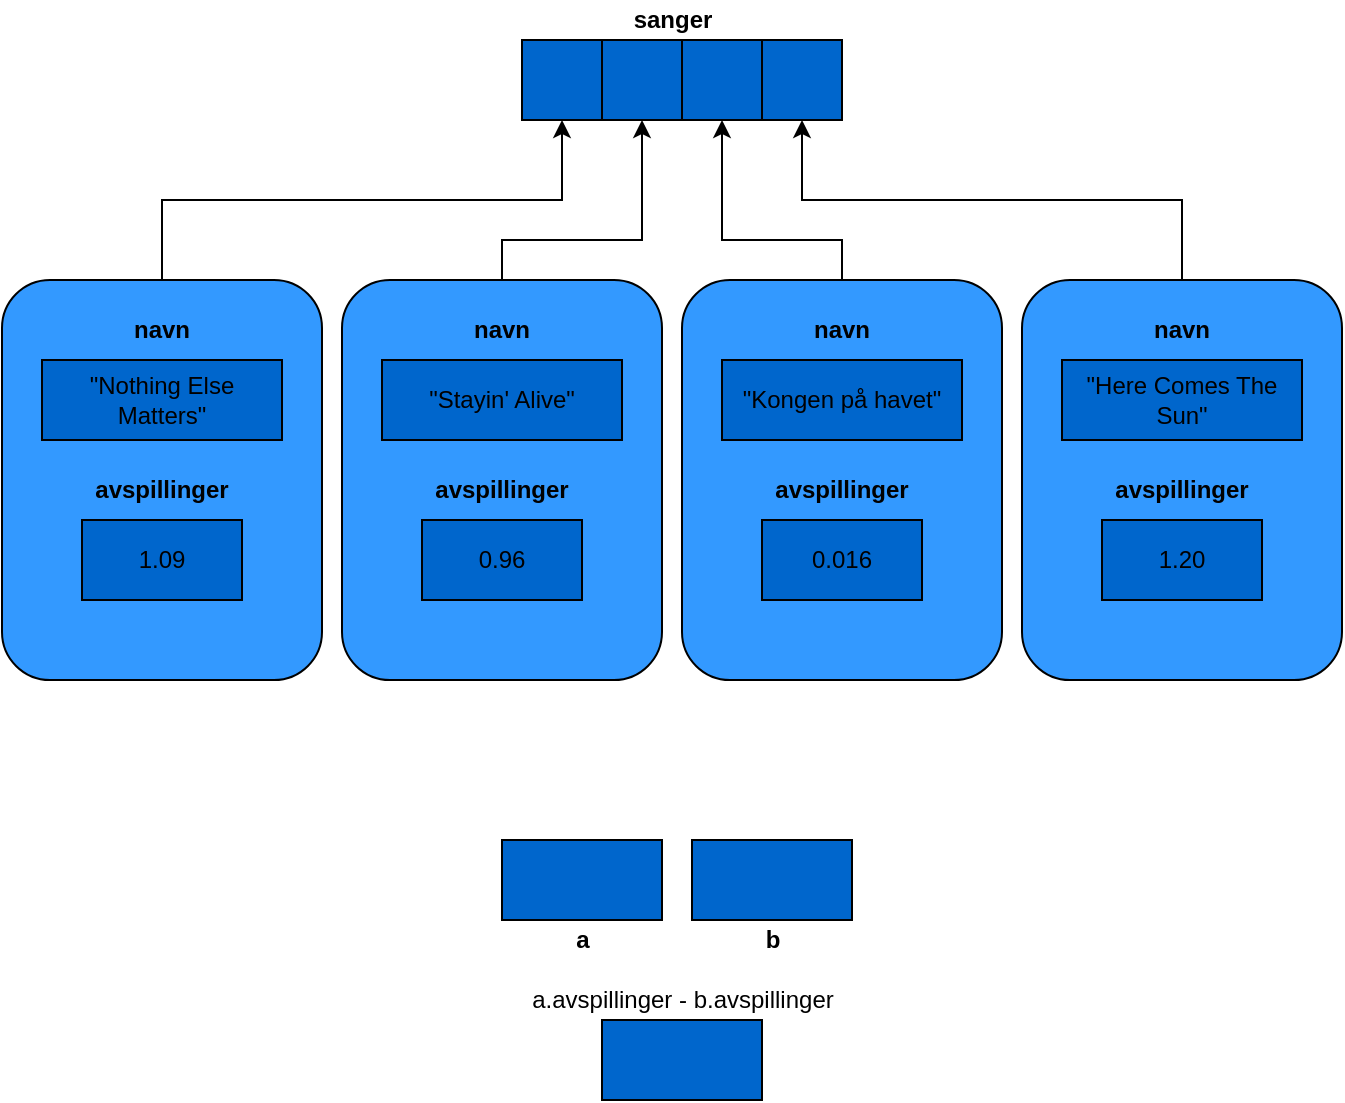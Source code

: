<mxfile version="16.1.2" type="device"><diagram id="KAfEaPGnA5cWJE8cAS5s" name="Page-1"><mxGraphModel dx="918" dy="721" grid="1" gridSize="10" guides="1" tooltips="1" connect="1" arrows="1" fold="1" page="1" pageScale="1" pageWidth="850" pageHeight="1100" math="0" shadow="0"><root><mxCell id="0"/><mxCell id="1" parent="0"/><mxCell id="oQDWKMHL5nn7OEo_eMVr-35" style="edgeStyle=orthogonalEdgeStyle;rounded=0;orthogonalLoop=1;jettySize=auto;html=1;exitX=0.5;exitY=0;exitDx=0;exitDy=0;entryX=0.5;entryY=1;entryDx=0;entryDy=0;" edge="1" parent="1" source="oQDWKMHL5nn7OEo_eMVr-9" target="oQDWKMHL5nn7OEo_eMVr-30"><mxGeometry relative="1" as="geometry"/></mxCell><mxCell id="oQDWKMHL5nn7OEo_eMVr-9" value="" style="rounded=1;whiteSpace=wrap;html=1;fillColor=#3399FF;strokeColor=#000000;" vertex="1" parent="1"><mxGeometry x="80" y="320" width="160" height="200" as="geometry"/></mxCell><mxCell id="oQDWKMHL5nn7OEo_eMVr-10" value="&quot;Nothing Else Matters&quot;" style="rounded=0;whiteSpace=wrap;html=1;fillColor=#0066CC;strokeColor=#000000;" vertex="1" parent="1"><mxGeometry x="100" y="360" width="120" height="40" as="geometry"/></mxCell><mxCell id="oQDWKMHL5nn7OEo_eMVr-12" value="1.09" style="rounded=0;whiteSpace=wrap;html=1;fillColor=#0066CC;strokeColor=#000000;" vertex="1" parent="1"><mxGeometry x="120" y="440" width="80" height="40" as="geometry"/></mxCell><mxCell id="oQDWKMHL5nn7OEo_eMVr-13" value="&lt;b&gt;navn&lt;/b&gt;" style="text;html=1;strokeColor=none;fillColor=none;align=center;verticalAlign=middle;whiteSpace=wrap;rounded=0;" vertex="1" parent="1"><mxGeometry x="130" y="330" width="60" height="30" as="geometry"/></mxCell><mxCell id="oQDWKMHL5nn7OEo_eMVr-14" value="&lt;b&gt;avspillinger&lt;/b&gt;" style="text;html=1;strokeColor=none;fillColor=none;align=center;verticalAlign=middle;whiteSpace=wrap;rounded=0;" vertex="1" parent="1"><mxGeometry x="130" y="410" width="60" height="30" as="geometry"/></mxCell><mxCell id="oQDWKMHL5nn7OEo_eMVr-36" style="edgeStyle=orthogonalEdgeStyle;rounded=0;orthogonalLoop=1;jettySize=auto;html=1;exitX=0.5;exitY=0;exitDx=0;exitDy=0;entryX=0.5;entryY=1;entryDx=0;entryDy=0;" edge="1" parent="1" source="oQDWKMHL5nn7OEo_eMVr-15" target="oQDWKMHL5nn7OEo_eMVr-31"><mxGeometry relative="1" as="geometry"><Array as="points"><mxPoint x="330" y="300"/><mxPoint x="400" y="300"/></Array></mxGeometry></mxCell><mxCell id="oQDWKMHL5nn7OEo_eMVr-15" value="" style="rounded=1;whiteSpace=wrap;html=1;fillColor=#3399FF;strokeColor=#000000;" vertex="1" parent="1"><mxGeometry x="250" y="320" width="160" height="200" as="geometry"/></mxCell><mxCell id="oQDWKMHL5nn7OEo_eMVr-16" value="&quot;Stayin' Alive&quot;" style="rounded=0;whiteSpace=wrap;html=1;fillColor=#0066CC;strokeColor=#000000;" vertex="1" parent="1"><mxGeometry x="270" y="360" width="120" height="40" as="geometry"/></mxCell><mxCell id="oQDWKMHL5nn7OEo_eMVr-17" value="0.96" style="rounded=0;whiteSpace=wrap;html=1;fillColor=#0066CC;strokeColor=#000000;" vertex="1" parent="1"><mxGeometry x="290" y="440" width="80" height="40" as="geometry"/></mxCell><mxCell id="oQDWKMHL5nn7OEo_eMVr-18" value="&lt;b&gt;navn&lt;/b&gt;" style="text;html=1;strokeColor=none;fillColor=none;align=center;verticalAlign=middle;whiteSpace=wrap;rounded=0;" vertex="1" parent="1"><mxGeometry x="300" y="330" width="60" height="30" as="geometry"/></mxCell><mxCell id="oQDWKMHL5nn7OEo_eMVr-19" value="&lt;b&gt;avspillinger&lt;/b&gt;" style="text;html=1;strokeColor=none;fillColor=none;align=center;verticalAlign=middle;whiteSpace=wrap;rounded=0;" vertex="1" parent="1"><mxGeometry x="300" y="410" width="60" height="30" as="geometry"/></mxCell><mxCell id="oQDWKMHL5nn7OEo_eMVr-37" style="edgeStyle=orthogonalEdgeStyle;rounded=0;orthogonalLoop=1;jettySize=auto;html=1;exitX=0.5;exitY=0;exitDx=0;exitDy=0;entryX=0.5;entryY=1;entryDx=0;entryDy=0;" edge="1" parent="1" source="oQDWKMHL5nn7OEo_eMVr-20" target="oQDWKMHL5nn7OEo_eMVr-32"><mxGeometry relative="1" as="geometry"><Array as="points"><mxPoint x="500" y="300"/><mxPoint x="440" y="300"/></Array></mxGeometry></mxCell><mxCell id="oQDWKMHL5nn7OEo_eMVr-20" value="" style="rounded=1;whiteSpace=wrap;html=1;fillColor=#3399FF;strokeColor=#000000;" vertex="1" parent="1"><mxGeometry x="420" y="320" width="160" height="200" as="geometry"/></mxCell><mxCell id="oQDWKMHL5nn7OEo_eMVr-21" value="&quot;Kongen på havet&quot;" style="rounded=0;whiteSpace=wrap;html=1;fillColor=#0066CC;strokeColor=#000000;" vertex="1" parent="1"><mxGeometry x="440" y="360" width="120" height="40" as="geometry"/></mxCell><mxCell id="oQDWKMHL5nn7OEo_eMVr-22" value="0.016" style="rounded=0;whiteSpace=wrap;html=1;fillColor=#0066CC;strokeColor=#000000;" vertex="1" parent="1"><mxGeometry x="460" y="440" width="80" height="40" as="geometry"/></mxCell><mxCell id="oQDWKMHL5nn7OEo_eMVr-23" value="&lt;b&gt;navn&lt;/b&gt;" style="text;html=1;strokeColor=none;fillColor=none;align=center;verticalAlign=middle;whiteSpace=wrap;rounded=0;" vertex="1" parent="1"><mxGeometry x="470" y="330" width="60" height="30" as="geometry"/></mxCell><mxCell id="oQDWKMHL5nn7OEo_eMVr-24" value="&lt;b&gt;avspillinger&lt;/b&gt;" style="text;html=1;strokeColor=none;fillColor=none;align=center;verticalAlign=middle;whiteSpace=wrap;rounded=0;" vertex="1" parent="1"><mxGeometry x="470" y="410" width="60" height="30" as="geometry"/></mxCell><mxCell id="oQDWKMHL5nn7OEo_eMVr-38" style="edgeStyle=orthogonalEdgeStyle;rounded=0;orthogonalLoop=1;jettySize=auto;html=1;exitX=0.5;exitY=0;exitDx=0;exitDy=0;entryX=0.5;entryY=1;entryDx=0;entryDy=0;" edge="1" parent="1" source="oQDWKMHL5nn7OEo_eMVr-25" target="oQDWKMHL5nn7OEo_eMVr-33"><mxGeometry relative="1" as="geometry"/></mxCell><mxCell id="oQDWKMHL5nn7OEo_eMVr-25" value="" style="rounded=1;whiteSpace=wrap;html=1;fillColor=#3399FF;strokeColor=#000000;" vertex="1" parent="1"><mxGeometry x="590" y="320" width="160" height="200" as="geometry"/></mxCell><mxCell id="oQDWKMHL5nn7OEo_eMVr-26" value="&quot;Here Comes The Sun&quot;" style="rounded=0;whiteSpace=wrap;html=1;fillColor=#0066CC;strokeColor=#000000;" vertex="1" parent="1"><mxGeometry x="610" y="360" width="120" height="40" as="geometry"/></mxCell><mxCell id="oQDWKMHL5nn7OEo_eMVr-27" value="1.20" style="rounded=0;whiteSpace=wrap;html=1;fillColor=#0066CC;strokeColor=#000000;" vertex="1" parent="1"><mxGeometry x="630" y="440" width="80" height="40" as="geometry"/></mxCell><mxCell id="oQDWKMHL5nn7OEo_eMVr-28" value="&lt;b&gt;navn&lt;/b&gt;" style="text;html=1;strokeColor=none;fillColor=none;align=center;verticalAlign=middle;whiteSpace=wrap;rounded=0;" vertex="1" parent="1"><mxGeometry x="640" y="330" width="60" height="30" as="geometry"/></mxCell><mxCell id="oQDWKMHL5nn7OEo_eMVr-29" value="&lt;b&gt;avspillinger&lt;/b&gt;" style="text;html=1;strokeColor=none;fillColor=none;align=center;verticalAlign=middle;whiteSpace=wrap;rounded=0;" vertex="1" parent="1"><mxGeometry x="640" y="410" width="60" height="30" as="geometry"/></mxCell><mxCell id="oQDWKMHL5nn7OEo_eMVr-30" value="" style="rounded=0;whiteSpace=wrap;html=1;fillColor=#0066CC;strokeColor=#000000;" vertex="1" parent="1"><mxGeometry x="340" y="200" width="40" height="40" as="geometry"/></mxCell><mxCell id="oQDWKMHL5nn7OEo_eMVr-31" value="" style="rounded=0;whiteSpace=wrap;html=1;fillColor=#0066CC;strokeColor=#000000;" vertex="1" parent="1"><mxGeometry x="380" y="200" width="40" height="40" as="geometry"/></mxCell><mxCell id="oQDWKMHL5nn7OEo_eMVr-32" value="" style="rounded=0;whiteSpace=wrap;html=1;fillColor=#0066CC;strokeColor=#000000;" vertex="1" parent="1"><mxGeometry x="420" y="200" width="40" height="40" as="geometry"/></mxCell><mxCell id="oQDWKMHL5nn7OEo_eMVr-33" value="" style="rounded=0;whiteSpace=wrap;html=1;fillColor=#0066CC;strokeColor=#000000;" vertex="1" parent="1"><mxGeometry x="460" y="200" width="40" height="40" as="geometry"/></mxCell><mxCell id="oQDWKMHL5nn7OEo_eMVr-34" value="&lt;b&gt;sanger&lt;/b&gt;" style="text;html=1;align=center;verticalAlign=middle;resizable=0;points=[];autosize=1;strokeColor=none;fillColor=none;" vertex="1" parent="1"><mxGeometry x="390" y="180" width="50" height="20" as="geometry"/></mxCell><mxCell id="oQDWKMHL5nn7OEo_eMVr-39" value="" style="rounded=0;whiteSpace=wrap;html=1;fillColor=#0066CC;strokeColor=#000000;" vertex="1" parent="1"><mxGeometry x="330" y="600" width="80" height="40" as="geometry"/></mxCell><mxCell id="oQDWKMHL5nn7OEo_eMVr-40" value="" style="rounded=0;whiteSpace=wrap;html=1;fillColor=#0066CC;strokeColor=#000000;" vertex="1" parent="1"><mxGeometry x="425" y="600" width="80" height="40" as="geometry"/></mxCell><mxCell id="oQDWKMHL5nn7OEo_eMVr-41" value="&lt;b&gt;a&lt;/b&gt;" style="text;html=1;align=center;verticalAlign=middle;resizable=0;points=[];autosize=1;strokeColor=none;fillColor=none;" vertex="1" parent="1"><mxGeometry x="360" y="640" width="20" height="20" as="geometry"/></mxCell><mxCell id="oQDWKMHL5nn7OEo_eMVr-42" value="&lt;b&gt;b&lt;/b&gt;" style="text;html=1;align=center;verticalAlign=middle;resizable=0;points=[];autosize=1;strokeColor=none;fillColor=none;" vertex="1" parent="1"><mxGeometry x="455" y="640" width="20" height="20" as="geometry"/></mxCell><mxCell id="oQDWKMHL5nn7OEo_eMVr-43" value="" style="rounded=0;whiteSpace=wrap;html=1;fillColor=#0066CC;strokeColor=#000000;" vertex="1" parent="1"><mxGeometry x="380" y="690" width="80" height="40" as="geometry"/></mxCell><mxCell id="oQDWKMHL5nn7OEo_eMVr-44" value="a.avspillinger - b.avspillinger" style="text;html=1;align=center;verticalAlign=middle;resizable=0;points=[];autosize=1;strokeColor=none;fillColor=none;" vertex="1" parent="1"><mxGeometry x="335" y="670" width="170" height="20" as="geometry"/></mxCell></root></mxGraphModel></diagram></mxfile>